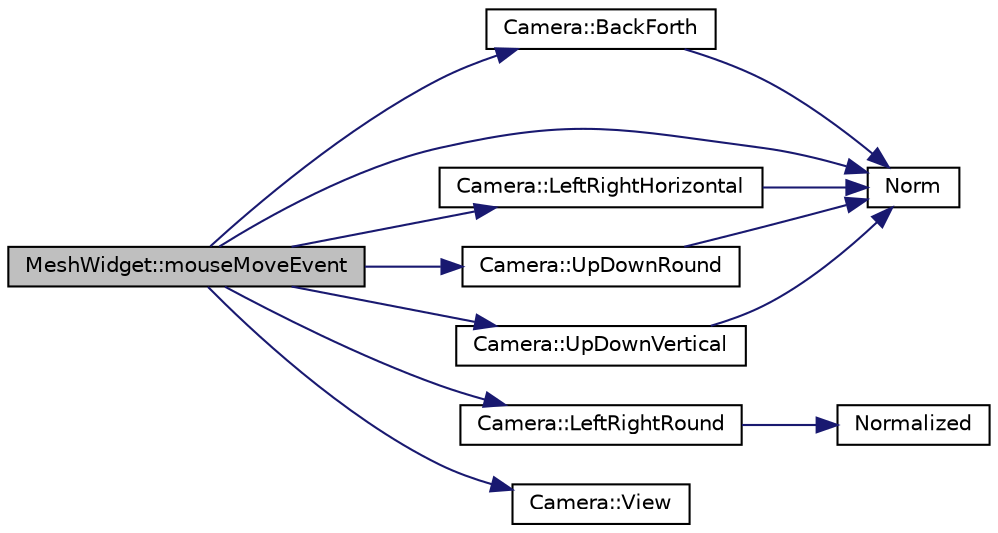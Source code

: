 digraph "MeshWidget::mouseMoveEvent"
{
 // LATEX_PDF_SIZE
  edge [fontname="Helvetica",fontsize="10",labelfontname="Helvetica",labelfontsize="10"];
  node [fontname="Helvetica",fontsize="10",shape=record];
  rankdir="LR";
  Node1 [label="MeshWidget::mouseMoveEvent",height=0.2,width=0.4,color="black", fillcolor="grey75", style="filled", fontcolor="black",tooltip="Process the mouse move events."];
  Node1 -> Node2 [color="midnightblue",fontsize="10",style="solid",fontname="Helvetica"];
  Node2 [label="Camera::BackForth",height=0.2,width=0.4,color="black", fillcolor="white", style="filled",URL="$class_camera.html#abcacfd88f089985e58a8e15e51f9fb62",tooltip="Moves the eye point towards or away from the look at point."];
  Node2 -> Node3 [color="midnightblue",fontsize="10",style="solid",fontname="Helvetica"];
  Node3 [label="Norm",height=0.2,width=0.4,color="black", fillcolor="white", style="filled",URL="$evector_8h.html#af90b4e3482e18ba87ba91dac37f85813",tooltip="Compute the Euclidean norm of a vector."];
  Node1 -> Node4 [color="midnightblue",fontsize="10",style="solid",fontname="Helvetica"];
  Node4 [label="Camera::LeftRightHorizontal",height=0.2,width=0.4,color="black", fillcolor="white", style="filled",URL="$class_camera.html#a4709df522412194fdfbeb42c3a804b91",tooltip="Moves the camera left or right, preserving its height."];
  Node4 -> Node3 [color="midnightblue",fontsize="10",style="solid",fontname="Helvetica"];
  Node1 -> Node5 [color="midnightblue",fontsize="10",style="solid",fontname="Helvetica"];
  Node5 [label="Camera::LeftRightRound",height=0.2,width=0.4,color="black", fillcolor="white", style="filled",URL="$class_camera.html#ae19a999bcc1ed520f08f154b1253a8e7",tooltip="Rotates the camera relatively to the look-at point."];
  Node5 -> Node6 [color="midnightblue",fontsize="10",style="solid",fontname="Helvetica"];
  Node6 [label="Normalized",height=0.2,width=0.4,color="black", fillcolor="white", style="filled",URL="$evector_8h.html#a69dac1e81907adf00b7ac711610542a6",tooltip="Return a normalized vector."];
  Node1 -> Node3 [color="midnightblue",fontsize="10",style="solid",fontname="Helvetica"];
  Node1 -> Node7 [color="midnightblue",fontsize="10",style="solid",fontname="Helvetica"];
  Node7 [label="Camera::UpDownRound",height=0.2,width=0.4,color="black", fillcolor="white", style="filled",URL="$class_camera.html#a5ac5c8289024a99760fda8678060d7a8",tooltip="Rotates the camera relatively to the look-at point."];
  Node7 -> Node3 [color="midnightblue",fontsize="10",style="solid",fontname="Helvetica"];
  Node1 -> Node8 [color="midnightblue",fontsize="10",style="solid",fontname="Helvetica"];
  Node8 [label="Camera::UpDownVertical",height=0.2,width=0.4,color="black", fillcolor="white", style="filled",URL="$class_camera.html#abba5d1268ed072d535aab9d75d91fc74",tooltip="Moves the camera vertically."];
  Node8 -> Node3 [color="midnightblue",fontsize="10",style="solid",fontname="Helvetica"];
  Node1 -> Node9 [color="midnightblue",fontsize="10",style="solid",fontname="Helvetica"];
  Node9 [label="Camera::View",height=0.2,width=0.4,color="black", fillcolor="white", style="filled",URL="$class_camera.html#ad9e3b1b70b5096493b417c0622c69612",tooltip="Returns the view direction."];
}
